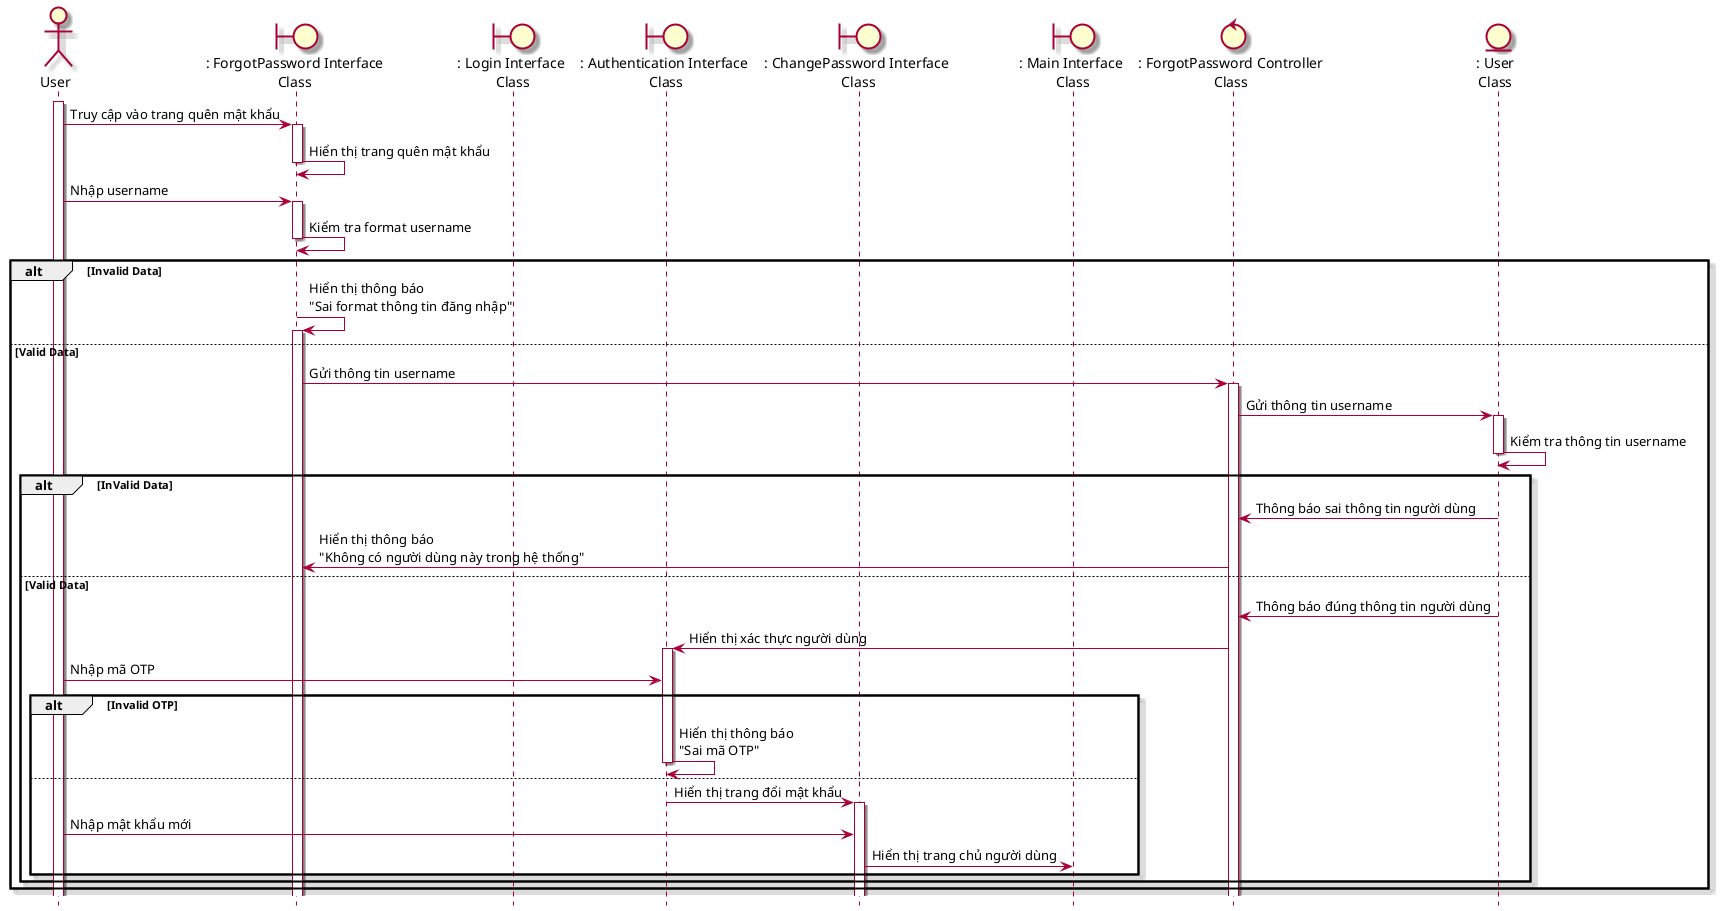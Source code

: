 @startuml SeqQuenMatKhau
skin rose
hide footbox
actor user as "User"
boundary forgotPassInterface as ": ForgotPassword Interface\nClass"
boundary loginInterface as ": Login Interface\n Class"
boundary authenticationInterface as ": Authentication Interface\n Class"
boundary changePassInterface as ": ChangePassword Interface\n Class"
boundary mainInterface as ": Main Interface\n Class"

control forgotPassController as ": ForgotPassword Controller\nClass"
entity User as ": User\nClass"
user++
user -> forgotPassInterface++: Truy cập vào trang quên mật khẩu
forgotPassInterface -> forgotPassInterface--: Hiển thị trang quên mật khẩu
user -> forgotPassInterface++: Nhập username 
forgotPassInterface -> forgotPassInterface--: Kiểm tra format username
alt Invalid Data
    forgotPassInterface -> forgotPassInterface++: Hiển thị thông báo\n"Sai format thông tin đăng nhập"
else Valid Data
    forgotPassInterface -> forgotPassController++: Gửi thông tin username
    forgotPassController -> User++: Gửi thông tin username
    User -> User--: Kiểm tra thông tin username
    alt InValid Data
        User->forgotPassController: Thông báo sai thông tin người dùng
        forgotPassController -> forgotPassInterface: Hiển thị thông báo\n"Không có người dùng này trong hệ thống"
    else Valid Data
        User->forgotPassController--: Thông báo đúng thông tin người dùng
        forgotPassController -> authenticationInterface++: Hiển thị xác thực người dùng
        user -> authenticationInterface: Nhập mã OTP
        alt Invalid OTP
        authenticationInterface -> authenticationInterface--: Hiển thị thông báo\n"Sai mã OTP"
        else
        authenticationInterface -> changePassInterface++: Hiển thị trang đổi mật khẩu
        user -> changePassInterface: Nhập mật khẩu mới
        changePassInterface -> mainInterface: Hiển thị trang chủ người dùng
        end
    end 
end
@enduml